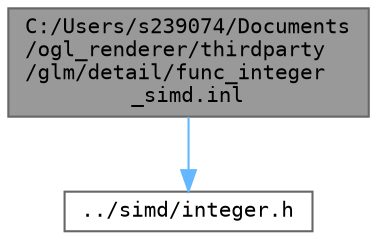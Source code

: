 digraph "C:/Users/s239074/Documents/ogl_renderer/thirdparty/glm/detail/func_integer_simd.inl"
{
 // LATEX_PDF_SIZE
  bgcolor="transparent";
  edge [fontname=Terminal,fontsize=10,labelfontname=Helvetica,labelfontsize=10];
  node [fontname=Terminal,fontsize=10,shape=box,height=0.2,width=0.4];
  Node1 [label="C:/Users/s239074/Documents\l/ogl_renderer/thirdparty\l/glm/detail/func_integer\l_simd.inl",height=0.2,width=0.4,color="gray40", fillcolor="grey60", style="filled", fontcolor="black",tooltip=" "];
  Node1 -> Node2 [color="steelblue1",style="solid"];
  Node2 [label="../simd/integer.h",height=0.2,width=0.4,color="grey40", fillcolor="white", style="filled",URL="$integer_8h.html",tooltip=" "];
}
